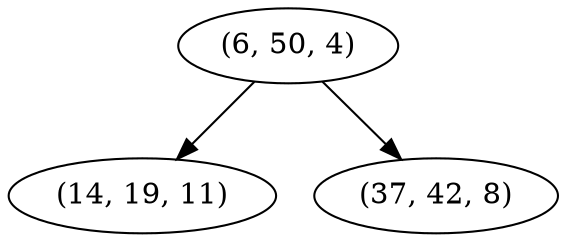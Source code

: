 digraph tree {
    "(6, 50, 4)";
    "(14, 19, 11)";
    "(37, 42, 8)";
    "(6, 50, 4)" -> "(14, 19, 11)";
    "(6, 50, 4)" -> "(37, 42, 8)";
}
